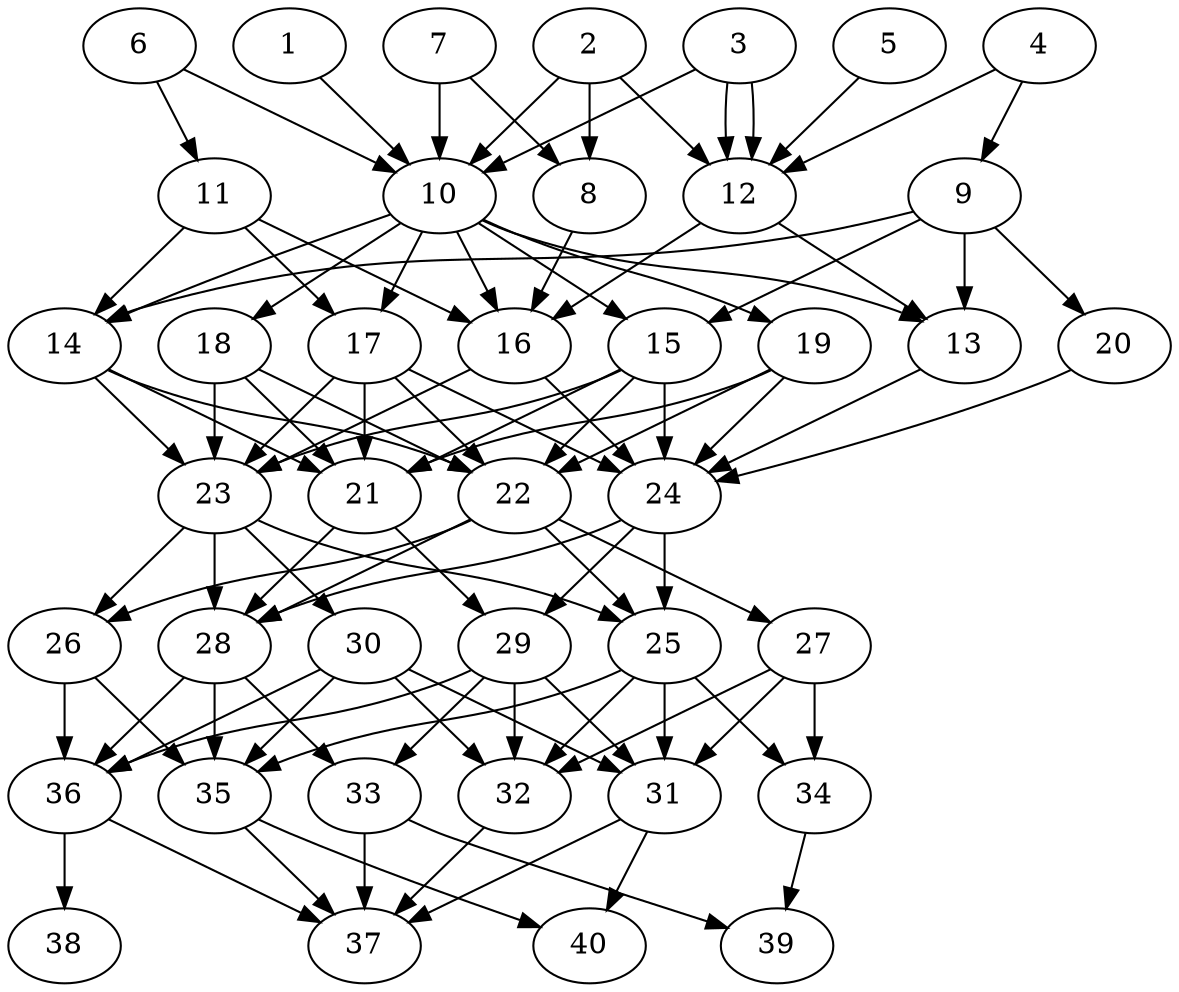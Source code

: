 // DAG automatically generated by daggen at Tue Aug  6 16:28:35 2019
// ./daggen --dot -n 40 --ccr 0.5 --fat 0.5 --regular 0.5 --density 0.8 --mindata 5242880 --maxdata 52428800 
digraph G {
  1 [size="81448960", alpha="0.20", expect_size="40724480"] 
  1 -> 10 [size ="40724480"]
  2 [size="18393088", alpha="0.12", expect_size="9196544"] 
  2 -> 8 [size ="9196544"]
  2 -> 10 [size ="9196544"]
  2 -> 12 [size ="9196544"]
  3 [size="37890048", alpha="0.14", expect_size="18945024"] 
  3 -> 10 [size ="18945024"]
  3 -> 12 [size ="18945024"]
  3 -> 12 [size ="18945024"]
  4 [size="19220480", alpha="0.16", expect_size="9610240"] 
  4 -> 9 [size ="9610240"]
  4 -> 12 [size ="9610240"]
  5 [size="10833920", alpha="0.17", expect_size="5416960"] 
  5 -> 12 [size ="5416960"]
  6 [size="83288064", alpha="0.02", expect_size="41644032"] 
  6 -> 10 [size ="41644032"]
  6 -> 11 [size ="41644032"]
  7 [size="89667584", alpha="0.13", expect_size="44833792"] 
  7 -> 8 [size ="44833792"]
  7 -> 10 [size ="44833792"]
  8 [size="19632128", alpha="0.07", expect_size="9816064"] 
  8 -> 16 [size ="9816064"]
  9 [size="91527168", alpha="0.06", expect_size="45763584"] 
  9 -> 13 [size ="45763584"]
  9 -> 14 [size ="45763584"]
  9 -> 15 [size ="45763584"]
  9 -> 20 [size ="45763584"]
  10 [size="15269888", alpha="0.17", expect_size="7634944"] 
  10 -> 13 [size ="7634944"]
  10 -> 14 [size ="7634944"]
  10 -> 15 [size ="7634944"]
  10 -> 16 [size ="7634944"]
  10 -> 17 [size ="7634944"]
  10 -> 18 [size ="7634944"]
  10 -> 19 [size ="7634944"]
  11 [size="90152960", alpha="0.08", expect_size="45076480"] 
  11 -> 14 [size ="45076480"]
  11 -> 16 [size ="45076480"]
  11 -> 17 [size ="45076480"]
  12 [size="88109056", alpha="0.12", expect_size="44054528"] 
  12 -> 13 [size ="44054528"]
  12 -> 16 [size ="44054528"]
  13 [size="49747968", alpha="0.12", expect_size="24873984"] 
  13 -> 24 [size ="24873984"]
  14 [size="23003136", alpha="0.04", expect_size="11501568"] 
  14 -> 21 [size ="11501568"]
  14 -> 22 [size ="11501568"]
  14 -> 23 [size ="11501568"]
  15 [size="99307520", alpha="0.09", expect_size="49653760"] 
  15 -> 21 [size ="49653760"]
  15 -> 22 [size ="49653760"]
  15 -> 23 [size ="49653760"]
  15 -> 24 [size ="49653760"]
  16 [size="86790144", alpha="0.03", expect_size="43395072"] 
  16 -> 23 [size ="43395072"]
  16 -> 24 [size ="43395072"]
  17 [size="94466048", alpha="0.14", expect_size="47233024"] 
  17 -> 21 [size ="47233024"]
  17 -> 22 [size ="47233024"]
  17 -> 23 [size ="47233024"]
  17 -> 24 [size ="47233024"]
  18 [size="62466048", alpha="0.15", expect_size="31233024"] 
  18 -> 21 [size ="31233024"]
  18 -> 22 [size ="31233024"]
  18 -> 23 [size ="31233024"]
  19 [size="96923648", alpha="0.03", expect_size="48461824"] 
  19 -> 21 [size ="48461824"]
  19 -> 22 [size ="48461824"]
  19 -> 24 [size ="48461824"]
  20 [size="30994432", alpha="0.03", expect_size="15497216"] 
  20 -> 24 [size ="15497216"]
  21 [size="15398912", alpha="0.18", expect_size="7699456"] 
  21 -> 28 [size ="7699456"]
  21 -> 29 [size ="7699456"]
  22 [size="51079168", alpha="0.14", expect_size="25539584"] 
  22 -> 25 [size ="25539584"]
  22 -> 26 [size ="25539584"]
  22 -> 27 [size ="25539584"]
  22 -> 28 [size ="25539584"]
  23 [size="15093760", alpha="0.17", expect_size="7546880"] 
  23 -> 25 [size ="7546880"]
  23 -> 26 [size ="7546880"]
  23 -> 28 [size ="7546880"]
  23 -> 30 [size ="7546880"]
  24 [size="70692864", alpha="0.01", expect_size="35346432"] 
  24 -> 25 [size ="35346432"]
  24 -> 28 [size ="35346432"]
  24 -> 29 [size ="35346432"]
  25 [size="91482112", alpha="0.05", expect_size="45741056"] 
  25 -> 31 [size ="45741056"]
  25 -> 32 [size ="45741056"]
  25 -> 34 [size ="45741056"]
  25 -> 35 [size ="45741056"]
  26 [size="37410816", alpha="0.05", expect_size="18705408"] 
  26 -> 35 [size ="18705408"]
  26 -> 36 [size ="18705408"]
  27 [size="50053120", alpha="0.02", expect_size="25026560"] 
  27 -> 31 [size ="25026560"]
  27 -> 32 [size ="25026560"]
  27 -> 34 [size ="25026560"]
  28 [size="20959232", alpha="0.00", expect_size="10479616"] 
  28 -> 33 [size ="10479616"]
  28 -> 35 [size ="10479616"]
  28 -> 36 [size ="10479616"]
  29 [size="90343424", alpha="0.16", expect_size="45171712"] 
  29 -> 31 [size ="45171712"]
  29 -> 32 [size ="45171712"]
  29 -> 33 [size ="45171712"]
  29 -> 36 [size ="45171712"]
  30 [size="104830976", alpha="0.12", expect_size="52415488"] 
  30 -> 31 [size ="52415488"]
  30 -> 32 [size ="52415488"]
  30 -> 35 [size ="52415488"]
  30 -> 36 [size ="52415488"]
  31 [size="24295424", alpha="0.06", expect_size="12147712"] 
  31 -> 37 [size ="12147712"]
  31 -> 40 [size ="12147712"]
  32 [size="14071808", alpha="0.16", expect_size="7035904"] 
  32 -> 37 [size ="7035904"]
  33 [size="82069504", alpha="0.14", expect_size="41034752"] 
  33 -> 37 [size ="41034752"]
  33 -> 39 [size ="41034752"]
  34 [size="66947072", alpha="0.15", expect_size="33473536"] 
  34 -> 39 [size ="33473536"]
  35 [size="71813120", alpha="0.15", expect_size="35906560"] 
  35 -> 37 [size ="35906560"]
  35 -> 40 [size ="35906560"]
  36 [size="97017856", alpha="0.11", expect_size="48508928"] 
  36 -> 37 [size ="48508928"]
  36 -> 38 [size ="48508928"]
  37 [size="26621952", alpha="0.05", expect_size="13310976"] 
  38 [size="34181120", alpha="0.09", expect_size="17090560"] 
  39 [size="34467840", alpha="0.12", expect_size="17233920"] 
  40 [size="14155776", alpha="0.20", expect_size="7077888"] 
}
